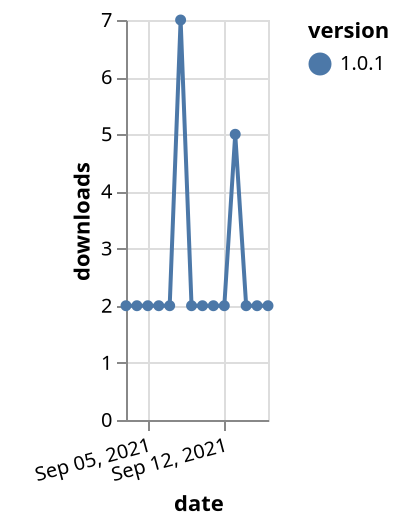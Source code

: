 {"$schema": "https://vega.github.io/schema/vega-lite/v5.json", "description": "A simple bar chart with embedded data.", "data": {"values": [{"date": "2021-09-03", "total": 3312, "delta": 2, "version": "1.0.1"}, {"date": "2021-09-04", "total": 3314, "delta": 2, "version": "1.0.1"}, {"date": "2021-09-05", "total": 3316, "delta": 2, "version": "1.0.1"}, {"date": "2021-09-06", "total": 3318, "delta": 2, "version": "1.0.1"}, {"date": "2021-09-07", "total": 3320, "delta": 2, "version": "1.0.1"}, {"date": "2021-09-08", "total": 3327, "delta": 7, "version": "1.0.1"}, {"date": "2021-09-09", "total": 3329, "delta": 2, "version": "1.0.1"}, {"date": "2021-09-10", "total": 3331, "delta": 2, "version": "1.0.1"}, {"date": "2021-09-11", "total": 3333, "delta": 2, "version": "1.0.1"}, {"date": "2021-09-12", "total": 3335, "delta": 2, "version": "1.0.1"}, {"date": "2021-09-13", "total": 3340, "delta": 5, "version": "1.0.1"}, {"date": "2021-09-14", "total": 3342, "delta": 2, "version": "1.0.1"}, {"date": "2021-09-15", "total": 3344, "delta": 2, "version": "1.0.1"}, {"date": "2021-09-16", "total": 3346, "delta": 2, "version": "1.0.1"}]}, "width": "container", "mark": {"type": "line", "point": {"filled": true}}, "encoding": {"x": {"field": "date", "type": "temporal", "timeUnit": "yearmonthdate", "title": "date", "axis": {"labelAngle": -15}}, "y": {"field": "delta", "type": "quantitative", "title": "downloads"}, "color": {"field": "version", "type": "nominal"}, "tooltip": {"field": "delta"}}}